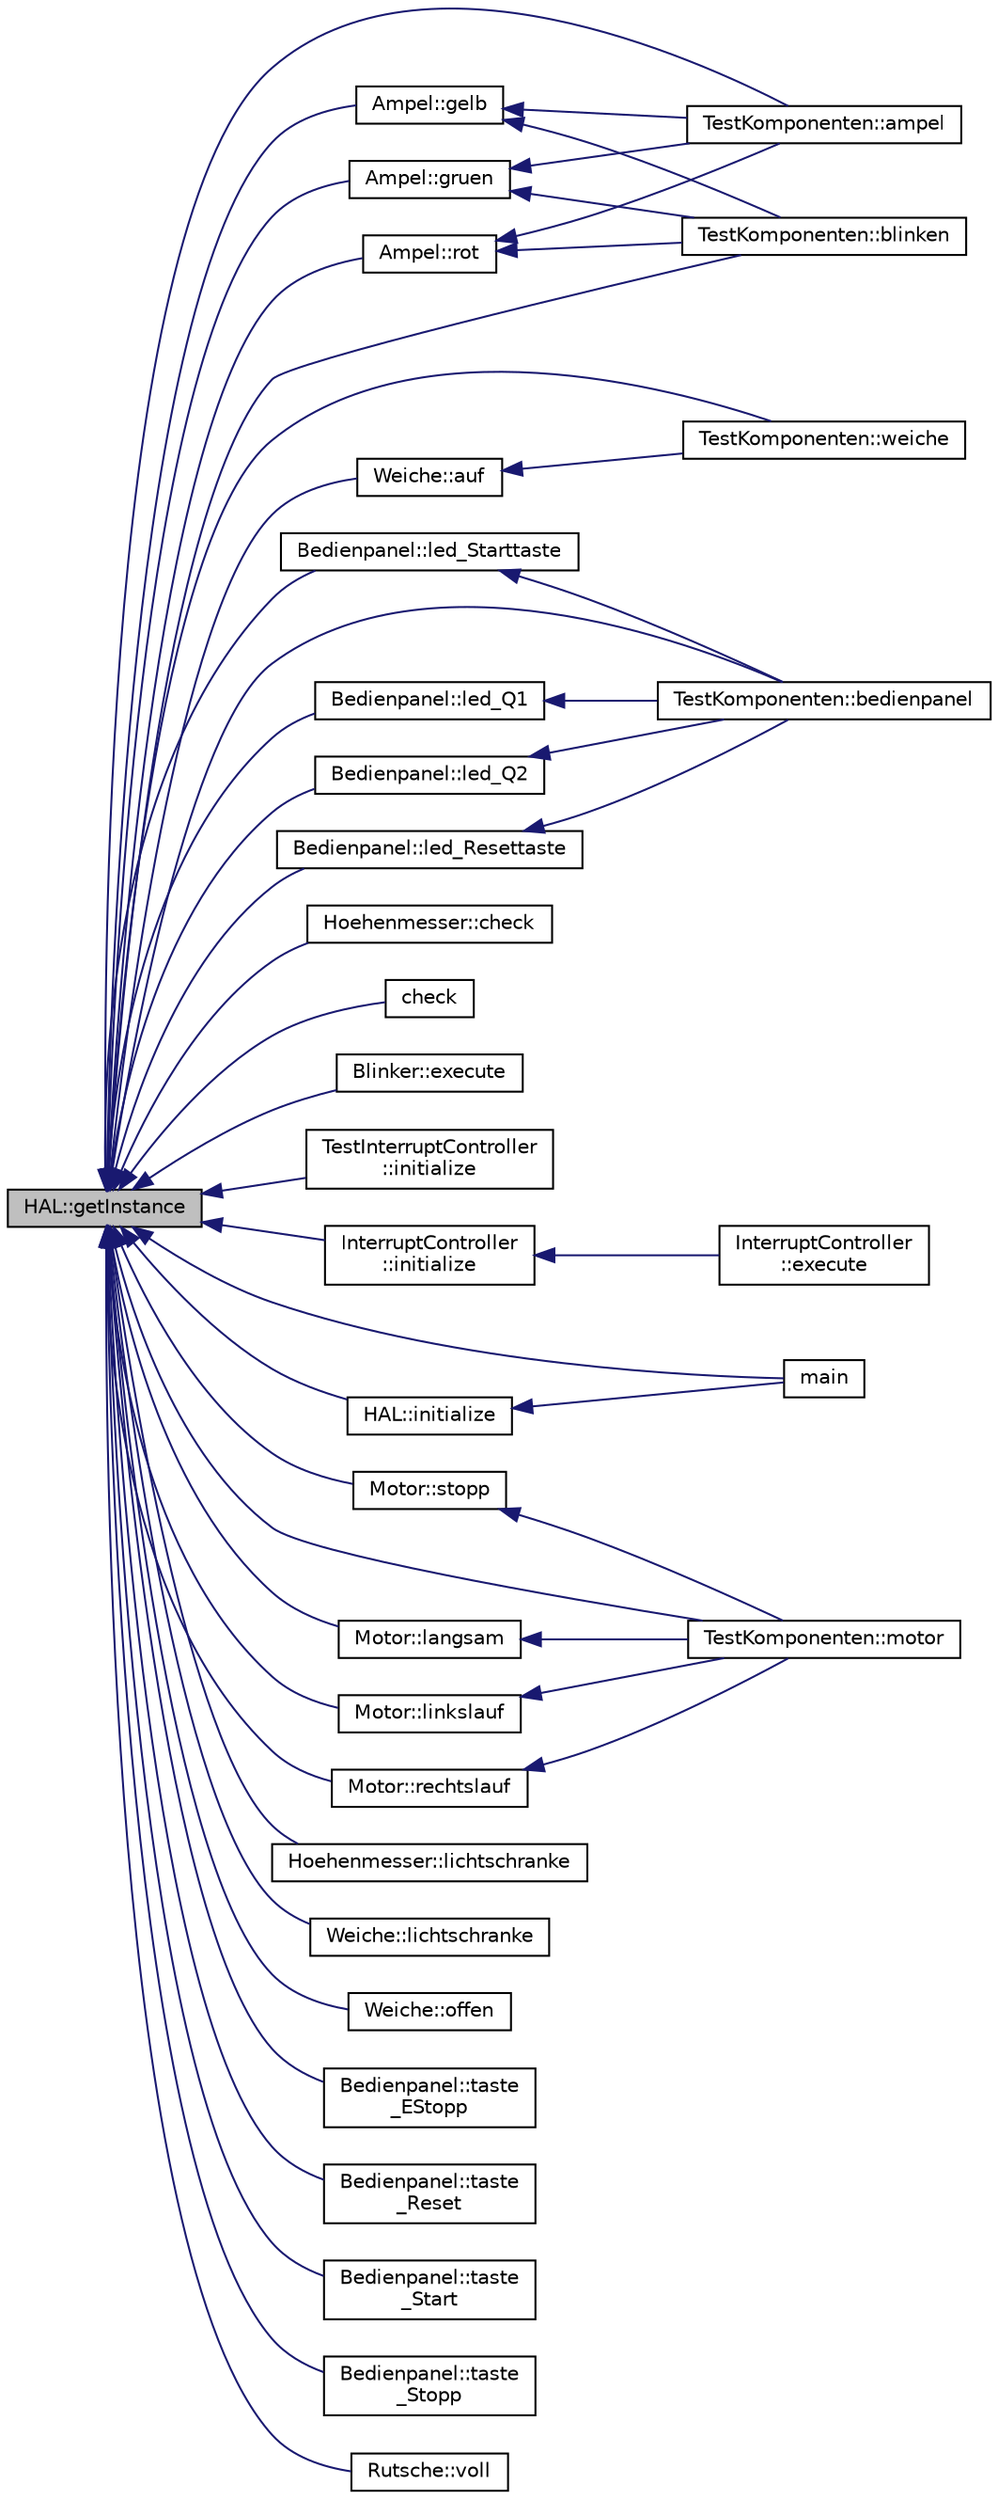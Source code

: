 digraph "HAL::getInstance"
{
  edge [fontname="Helvetica",fontsize="10",labelfontname="Helvetica",labelfontsize="10"];
  node [fontname="Helvetica",fontsize="10",shape=record];
  rankdir="LR";
  Node1 [label="HAL::getInstance",height=0.2,width=0.4,color="black", fillcolor="grey75", style="filled" fontcolor="black"];
  Node1 -> Node2 [dir="back",color="midnightblue",fontsize="10",style="solid",fontname="Helvetica"];
  Node2 [label="TestKomponenten::ampel",height=0.2,width=0.4,color="black", fillcolor="white", style="filled",URL="$class_test_komponenten.html#aab08f17d1971da0f10b4d199b3b59811"];
  Node1 -> Node3 [dir="back",color="midnightblue",fontsize="10",style="solid",fontname="Helvetica"];
  Node3 [label="Weiche::auf",height=0.2,width=0.4,color="black", fillcolor="white", style="filled",URL="$class_weiche.html#a408d0b4f03e0905b7694443ba4c3fed8"];
  Node3 -> Node4 [dir="back",color="midnightblue",fontsize="10",style="solid",fontname="Helvetica"];
  Node4 [label="TestKomponenten::weiche",height=0.2,width=0.4,color="black", fillcolor="white", style="filled",URL="$class_test_komponenten.html#ac48ab1eb4b0e34ec1a193a5ac64b91b2"];
  Node1 -> Node5 [dir="back",color="midnightblue",fontsize="10",style="solid",fontname="Helvetica"];
  Node5 [label="TestKomponenten::bedienpanel",height=0.2,width=0.4,color="black", fillcolor="white", style="filled",URL="$class_test_komponenten.html#a9977bc790e0b199753524b8ca66070e6"];
  Node1 -> Node6 [dir="back",color="midnightblue",fontsize="10",style="solid",fontname="Helvetica"];
  Node6 [label="TestKomponenten::blinken",height=0.2,width=0.4,color="black", fillcolor="white", style="filled",URL="$class_test_komponenten.html#af2700d1871b96805be1e090a1b02b6b5"];
  Node1 -> Node7 [dir="back",color="midnightblue",fontsize="10",style="solid",fontname="Helvetica"];
  Node7 [label="Hoehenmesser::check",height=0.2,width=0.4,color="black", fillcolor="white", style="filled",URL="$class_hoehenmesser.html#ab511517863477f7bd23b9184a4b25825"];
  Node1 -> Node8 [dir="back",color="midnightblue",fontsize="10",style="solid",fontname="Helvetica"];
  Node8 [label="check",height=0.2,width=0.4,color="black", fillcolor="white", style="filled",URL="$_metalldetektor_8cpp.html#ae1ee541bb22588b6a71650c807efca90"];
  Node1 -> Node9 [dir="back",color="midnightblue",fontsize="10",style="solid",fontname="Helvetica"];
  Node9 [label="Blinker::execute",height=0.2,width=0.4,color="black", fillcolor="white", style="filled",URL="$class_blinker.html#af8576e4bd27636ee575eac0da8d5df70"];
  Node1 -> Node10 [dir="back",color="midnightblue",fontsize="10",style="solid",fontname="Helvetica"];
  Node10 [label="Ampel::gelb",height=0.2,width=0.4,color="black", fillcolor="white", style="filled",URL="$class_ampel.html#accfaa365732050a0e1e1fd74f9532eb6"];
  Node10 -> Node2 [dir="back",color="midnightblue",fontsize="10",style="solid",fontname="Helvetica"];
  Node10 -> Node6 [dir="back",color="midnightblue",fontsize="10",style="solid",fontname="Helvetica"];
  Node1 -> Node11 [dir="back",color="midnightblue",fontsize="10",style="solid",fontname="Helvetica"];
  Node11 [label="Ampel::gruen",height=0.2,width=0.4,color="black", fillcolor="white", style="filled",URL="$class_ampel.html#ab00628eb93879afd0052a8423bd10904"];
  Node11 -> Node2 [dir="back",color="midnightblue",fontsize="10",style="solid",fontname="Helvetica"];
  Node11 -> Node6 [dir="back",color="midnightblue",fontsize="10",style="solid",fontname="Helvetica"];
  Node1 -> Node12 [dir="back",color="midnightblue",fontsize="10",style="solid",fontname="Helvetica"];
  Node12 [label="TestInterruptController\l::initialize",height=0.2,width=0.4,color="black", fillcolor="white", style="filled",URL="$class_test_interrupt_controller.html#a8d5ef0cf82ad2247501e0bffcb96d29c"];
  Node1 -> Node13 [dir="back",color="midnightblue",fontsize="10",style="solid",fontname="Helvetica"];
  Node13 [label="InterruptController\l::initialize",height=0.2,width=0.4,color="black", fillcolor="white", style="filled",URL="$class_interrupt_controller.html#a0efac3202d89e9018e1d33967ad38e7b"];
  Node13 -> Node14 [dir="back",color="midnightblue",fontsize="10",style="solid",fontname="Helvetica"];
  Node14 [label="InterruptController\l::execute",height=0.2,width=0.4,color="black", fillcolor="white", style="filled",URL="$class_interrupt_controller.html#a222938885fa1e2962061e8fde93d30dd"];
  Node1 -> Node15 [dir="back",color="midnightblue",fontsize="10",style="solid",fontname="Helvetica"];
  Node15 [label="HAL::initialize",height=0.2,width=0.4,color="black", fillcolor="white", style="filled",URL="$class_h_a_l.html#a47defc84778c909769a4c1b028b6d004"];
  Node15 -> Node16 [dir="back",color="midnightblue",fontsize="10",style="solid",fontname="Helvetica"];
  Node16 [label="main",height=0.2,width=0.4,color="black", fillcolor="white", style="filled",URL="$_werkstueck_sortieranlage_8cc.html#a0ddf1224851353fc92bfbff6f499fa97"];
  Node1 -> Node17 [dir="back",color="midnightblue",fontsize="10",style="solid",fontname="Helvetica"];
  Node17 [label="Motor::langsam",height=0.2,width=0.4,color="black", fillcolor="white", style="filled",URL="$class_motor.html#a065067d51eb9782582ac056d7ce55b4a"];
  Node17 -> Node18 [dir="back",color="midnightblue",fontsize="10",style="solid",fontname="Helvetica"];
  Node18 [label="TestKomponenten::motor",height=0.2,width=0.4,color="black", fillcolor="white", style="filled",URL="$class_test_komponenten.html#ac39ba20ca6a859265dadcdf01578dfce"];
  Node1 -> Node19 [dir="back",color="midnightblue",fontsize="10",style="solid",fontname="Helvetica"];
  Node19 [label="Bedienpanel::led_Q1",height=0.2,width=0.4,color="black", fillcolor="white", style="filled",URL="$class_bedienpanel.html#a994a0fcd8c5337c44e65e3e03866bd89"];
  Node19 -> Node5 [dir="back",color="midnightblue",fontsize="10",style="solid",fontname="Helvetica"];
  Node1 -> Node20 [dir="back",color="midnightblue",fontsize="10",style="solid",fontname="Helvetica"];
  Node20 [label="Bedienpanel::led_Q2",height=0.2,width=0.4,color="black", fillcolor="white", style="filled",URL="$class_bedienpanel.html#ad01bcb62793497533004ba978e3f599a"];
  Node20 -> Node5 [dir="back",color="midnightblue",fontsize="10",style="solid",fontname="Helvetica"];
  Node1 -> Node21 [dir="back",color="midnightblue",fontsize="10",style="solid",fontname="Helvetica"];
  Node21 [label="Bedienpanel::led_Resettaste",height=0.2,width=0.4,color="black", fillcolor="white", style="filled",URL="$class_bedienpanel.html#ae758b3613dc6c510addea6d0b94c2087"];
  Node21 -> Node5 [dir="back",color="midnightblue",fontsize="10",style="solid",fontname="Helvetica"];
  Node1 -> Node22 [dir="back",color="midnightblue",fontsize="10",style="solid",fontname="Helvetica"];
  Node22 [label="Bedienpanel::led_Starttaste",height=0.2,width=0.4,color="black", fillcolor="white", style="filled",URL="$class_bedienpanel.html#a24d519c898801aada4463d980eb99aff"];
  Node22 -> Node5 [dir="back",color="midnightblue",fontsize="10",style="solid",fontname="Helvetica"];
  Node1 -> Node23 [dir="back",color="midnightblue",fontsize="10",style="solid",fontname="Helvetica"];
  Node23 [label="Hoehenmesser::lichtschranke",height=0.2,width=0.4,color="black", fillcolor="white", style="filled",URL="$class_hoehenmesser.html#a3f459072366dfdf07d296b6cbc6ba55a"];
  Node1 -> Node24 [dir="back",color="midnightblue",fontsize="10",style="solid",fontname="Helvetica"];
  Node24 [label="Weiche::lichtschranke",height=0.2,width=0.4,color="black", fillcolor="white", style="filled",URL="$class_weiche.html#a5ac84c4db611d095c62242d0c3d7317a"];
  Node1 -> Node25 [dir="back",color="midnightblue",fontsize="10",style="solid",fontname="Helvetica"];
  Node25 [label="Motor::linkslauf",height=0.2,width=0.4,color="black", fillcolor="white", style="filled",URL="$class_motor.html#af778330cf4b05ae38977d2b52533b30c"];
  Node25 -> Node18 [dir="back",color="midnightblue",fontsize="10",style="solid",fontname="Helvetica"];
  Node1 -> Node16 [dir="back",color="midnightblue",fontsize="10",style="solid",fontname="Helvetica"];
  Node1 -> Node18 [dir="back",color="midnightblue",fontsize="10",style="solid",fontname="Helvetica"];
  Node1 -> Node26 [dir="back",color="midnightblue",fontsize="10",style="solid",fontname="Helvetica"];
  Node26 [label="Weiche::offen",height=0.2,width=0.4,color="black", fillcolor="white", style="filled",URL="$class_weiche.html#a4de67f1df000b92cf403a39369ad1351"];
  Node1 -> Node27 [dir="back",color="midnightblue",fontsize="10",style="solid",fontname="Helvetica"];
  Node27 [label="Motor::rechtslauf",height=0.2,width=0.4,color="black", fillcolor="white", style="filled",URL="$class_motor.html#aa5ca2dc0cf6d8280b45aabbb789fc919"];
  Node27 -> Node18 [dir="back",color="midnightblue",fontsize="10",style="solid",fontname="Helvetica"];
  Node1 -> Node28 [dir="back",color="midnightblue",fontsize="10",style="solid",fontname="Helvetica"];
  Node28 [label="Ampel::rot",height=0.2,width=0.4,color="black", fillcolor="white", style="filled",URL="$class_ampel.html#a1ccbb788e06c40c77dde65675fd87a4b"];
  Node28 -> Node2 [dir="back",color="midnightblue",fontsize="10",style="solid",fontname="Helvetica"];
  Node28 -> Node6 [dir="back",color="midnightblue",fontsize="10",style="solid",fontname="Helvetica"];
  Node1 -> Node29 [dir="back",color="midnightblue",fontsize="10",style="solid",fontname="Helvetica"];
  Node29 [label="Motor::stopp",height=0.2,width=0.4,color="black", fillcolor="white", style="filled",URL="$class_motor.html#a40bfaac4b6b9b317ffecb14dc1f51e57"];
  Node29 -> Node18 [dir="back",color="midnightblue",fontsize="10",style="solid",fontname="Helvetica"];
  Node1 -> Node30 [dir="back",color="midnightblue",fontsize="10",style="solid",fontname="Helvetica"];
  Node30 [label="Bedienpanel::taste\l_EStopp",height=0.2,width=0.4,color="black", fillcolor="white", style="filled",URL="$class_bedienpanel.html#a053c8d004c68dbda1d41c07431d93827"];
  Node1 -> Node31 [dir="back",color="midnightblue",fontsize="10",style="solid",fontname="Helvetica"];
  Node31 [label="Bedienpanel::taste\l_Reset",height=0.2,width=0.4,color="black", fillcolor="white", style="filled",URL="$class_bedienpanel.html#a8504adc7de5b1887d4bf287b0653e46c"];
  Node1 -> Node32 [dir="back",color="midnightblue",fontsize="10",style="solid",fontname="Helvetica"];
  Node32 [label="Bedienpanel::taste\l_Start",height=0.2,width=0.4,color="black", fillcolor="white", style="filled",URL="$class_bedienpanel.html#abe90febca6a1eb2cc2ce7c5056f912a8"];
  Node1 -> Node33 [dir="back",color="midnightblue",fontsize="10",style="solid",fontname="Helvetica"];
  Node33 [label="Bedienpanel::taste\l_Stopp",height=0.2,width=0.4,color="black", fillcolor="white", style="filled",URL="$class_bedienpanel.html#aa40e838e37f1d3dd8efd633f7fafff07"];
  Node1 -> Node34 [dir="back",color="midnightblue",fontsize="10",style="solid",fontname="Helvetica"];
  Node34 [label="Rutsche::voll",height=0.2,width=0.4,color="black", fillcolor="white", style="filled",URL="$class_rutsche.html#aee19c7aa749813d5c4f45371c84e7470"];
  Node1 -> Node4 [dir="back",color="midnightblue",fontsize="10",style="solid",fontname="Helvetica"];
}
